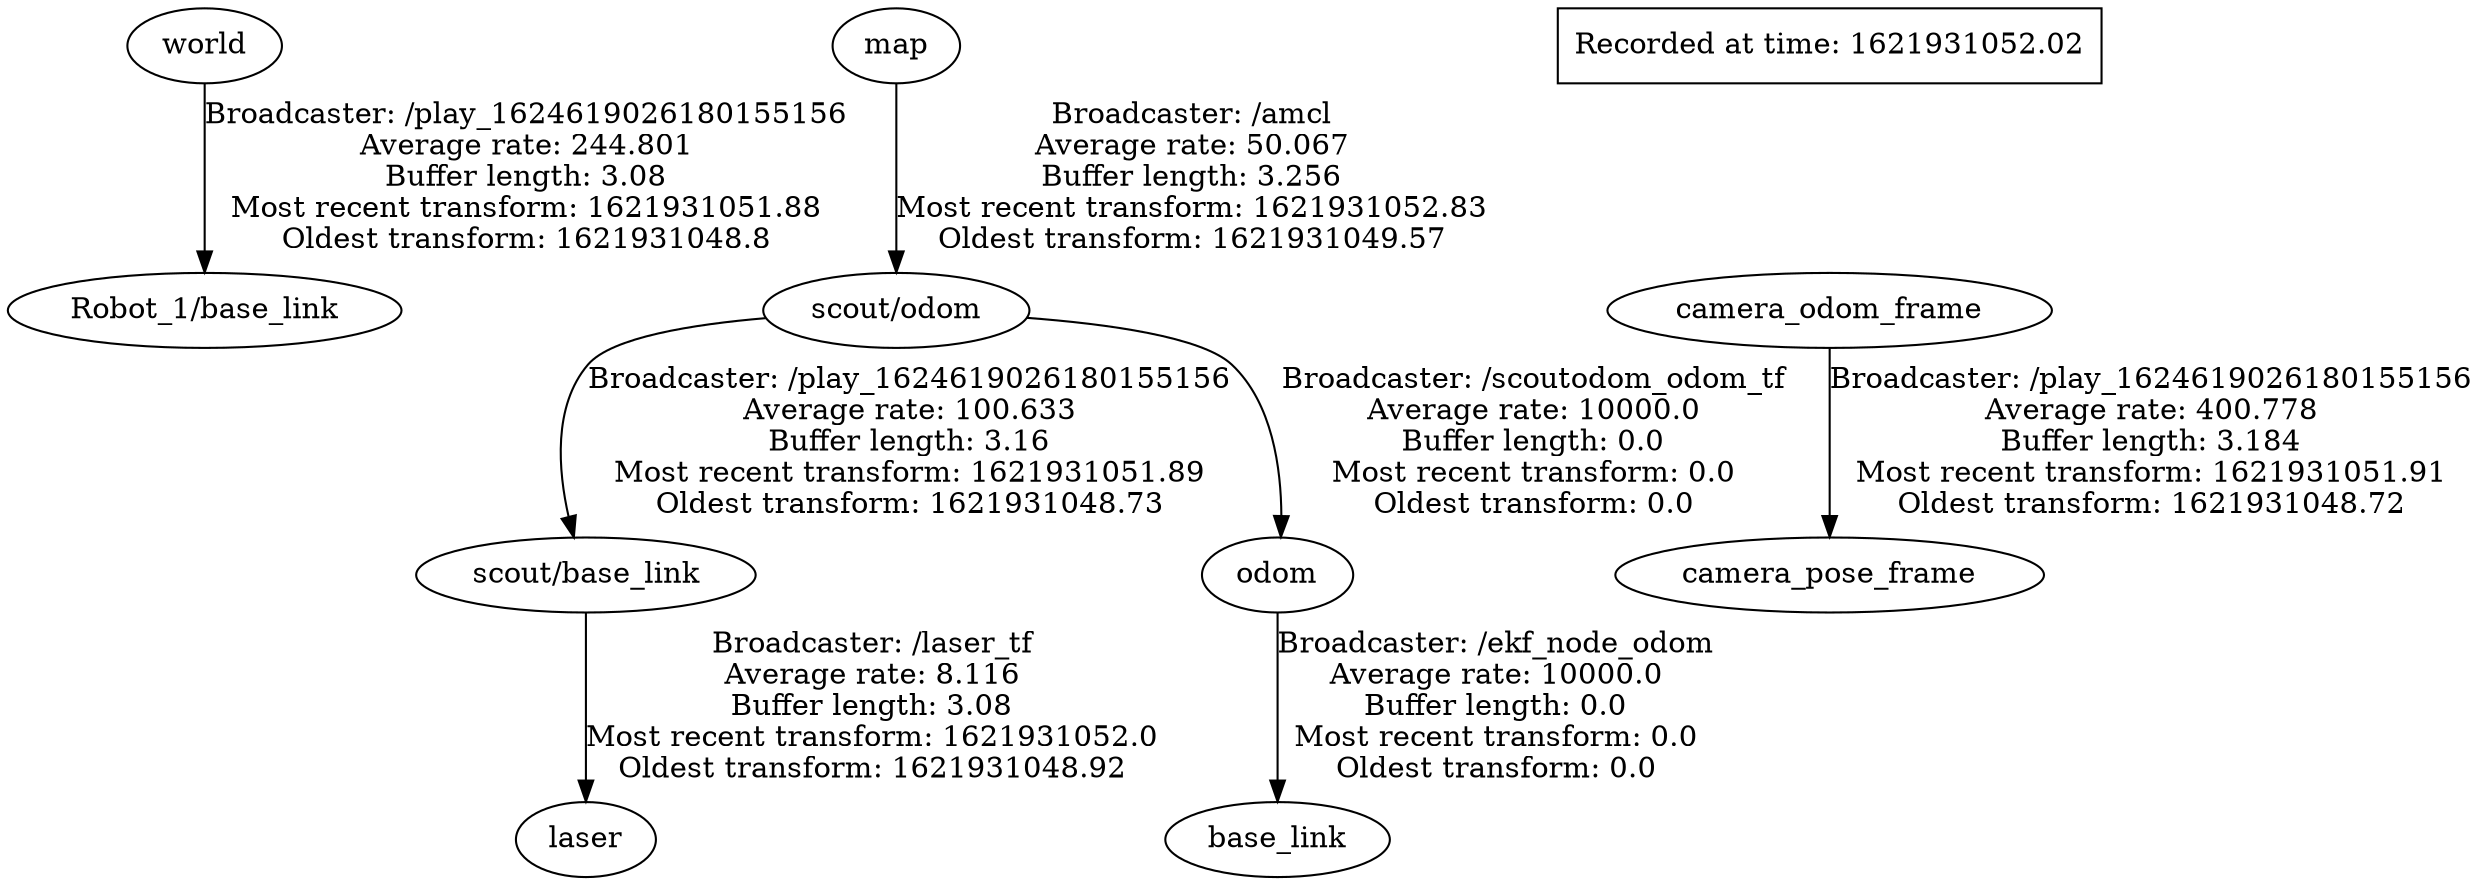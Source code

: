 digraph graphname {
	graph [bb="0,0,921.34,417",
		compound=True,
		rank=same,
		rankdir=TB,
		ranksep=0.2
	];
	node [label="\N"];
	world	 [height=0.5,
		label=world,
		pos="77.343,399",
		shape=ellipse,
		width=0.86659];
	Robot_1__base_link	 [height=0.5,
		label="Robot_1/base_link",
		pos="77.343,272",
		shape=ellipse,
		width=2.1484];
	world -> Robot_1__base_link	 [label="Broadcaster: /play_1624619026180155156\nAverage rate: 244.801\nBuffer length: 3.08\nMost recent transform: 1621931051.88\nOldest transform: 1621931048.8",
		lp="194.84,335.5",
		penwidth=1,
		pos="e,77.343,290.16 77.343,380.8 77.343,359.77 77.343,324.91 77.343,300.32"];
	scout__base_link	 [height=0.5,
		label="scout/base_link",
		pos="215.34,145",
		shape=ellipse,
		width=1.8234];
	laser	 [height=0.5,
		label=laser,
		pos="215.34,18",
		shape=ellipse,
		width=0.75827];
	scout__base_link -> laser	 [label="Broadcaster: /laser_tf\nAverage rate: 8.116\nBuffer length: 3.08\nMost recent transform: 1621931052.0\nOldest transform: 1621931048.92",
		lp="319.34,81.5",
		penwidth=1,
		pos="e,215.34,36.162 215.34,126.8 215.34,105.77 215.34,70.909 215.34,46.324"];
	scout__odom	 [height=0.5,
		label="scout/odom",
		pos="335.34,272",
		shape=ellipse,
		width=1.4443];
	scout__odom -> scout__base_link	 [label="Broadcaster: /play_1624619026180155156\nAverage rate: 100.633\nBuffer length: 3.16\nMost recent transform: 1621931051.89\nOldest transform: 1621931048.73",
		lp="333.84,208.5",
		penwidth=1,
		pos="e,209.45,162.93 285.15,267.27 256.75,263.45 225.18,256.87 216.34,246 199.91,225.8 202.21,195.05 207.03,172.79"];
	odom	 [height=0.5,
		label=odom,
		pos="473.34,145",
		shape=ellipse,
		width=0.86659];
	scout__odom -> odom	 [label="Broadcaster: /scoutodom_odom_tf\nAverage rate: 10000.0\nBuffer length: 0.0\nMost recent transform: 0.0\nOldest transform: 0.0",
		lp="570.34,208.5",
		penwidth=1,
		pos="e,474.81,163.02 384.8,266.27 411.89,262.12 441.85,255.55 451.34,246 470.24,226.99 474.57,195.79 474.91,173.09"];
	base_link	 [height=0.5,
		label=base_link,
		pos="473.34,18",
		shape=ellipse,
		width=1.2277];
	odom -> base_link	 [label="Broadcaster: /ekf_node_odom\nAverage rate: 10000.0\nBuffer length: 0.0\nMost recent transform: 0.0\nOldest transform: 0.0",
		lp="555.84,81.5",
		penwidth=1,
		pos="e,473.34,36.162 473.34,126.8 473.34,105.77 473.34,70.909 473.34,46.324"];
	map	 [height=0.5,
		label=map,
		pos="335.34,399",
		shape=ellipse,
		width=0.75];
	map -> scout__odom	 [label="Broadcaster: /amcl\nAverage rate: 50.067\nBuffer length: 3.256\nMost recent transform: 1621931052.83\nOldest transform: 1621931049.57",
		lp="442.84,335.5",
		penwidth=1,
		pos="e,335.34,290.16 335.34,380.8 335.34,359.77 335.34,324.91 335.34,300.32"];
	camera_odom_frame	 [height=0.5,
		label=camera_odom_frame,
		pos="686.34,272",
		shape=ellipse,
		width=2.4192];
	camera_pose_frame	 [height=0.5,
		label=camera_pose_frame,
		pos="686.34,145",
		shape=ellipse,
		width=2.2929];
	camera_odom_frame -> camera_pose_frame	 [label="Broadcaster: /play_1624619026180155156\nAverage rate: 400.778\nBuffer length: 3.184\nMost recent transform: 1621931051.91\nOldest transform: 1621931048.72",
		lp="803.84,208.5",
		penwidth=1,
		pos="e,686.34,163.16 686.34,253.8 686.34,232.77 686.34,197.91 686.34,173.32"];
	"_22Recorded_20at_20time_3A_201621931052.02_22"	 [height=0.5,
		label="Recorded at time: 1621931052.02",
		pos="686.34,399",
		shape=box,
		width=2.8194];
	"_22Recorded_20at_20time_3A_201621931052.02_22" -> camera_odom_frame	 [penwidth=1,
		pos="e,686.34,290.16 686.34,380.8 686.34,359.77 686.34,324.91 686.34,300.32",
		style=invis];
}
